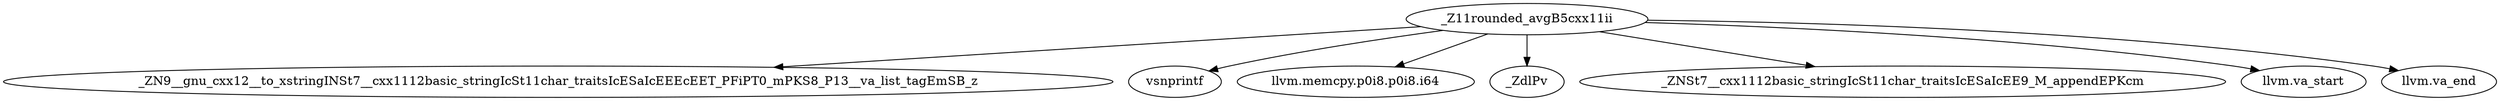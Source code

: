 digraph CallGraph {
    // Function nodes
    node [shape=ellipse];
    rounded_avg [label="_Z11rounded_avgB5cxx11ii"];
    to_xstring [label="_ZN9__gnu_cxx12__to_xstringINSt7__cxx1112basic_stringIcSt11char_traitsIcESaIcEEEcEET_PFiPT0_mPKS8_P13__va_list_tagEmSB_z"];
    vsnprintf [label="vsnprintf"];
    mem_copy [label="llvm.memcpy.p0i8.p0i8.i64"];
    malloc [label="_ZdlPv"];
    append [label="_ZNSt7__cxx1112basic_stringIcSt11char_traitsIcESaIcEE9_M_appendEPKcm"];
    va_start [label="llvm.va_start"];
    va_end [label="llvm.va_end"];
    
    // Edges representing function calls
    rounded_avg -> to_xstring;
    rounded_avg -> vsnprintf;
    rounded_avg -> mem_copy;
    rounded_avg -> malloc;
    rounded_avg -> append;
    rounded_avg -> va_start;
    rounded_avg -> va_end;
}
